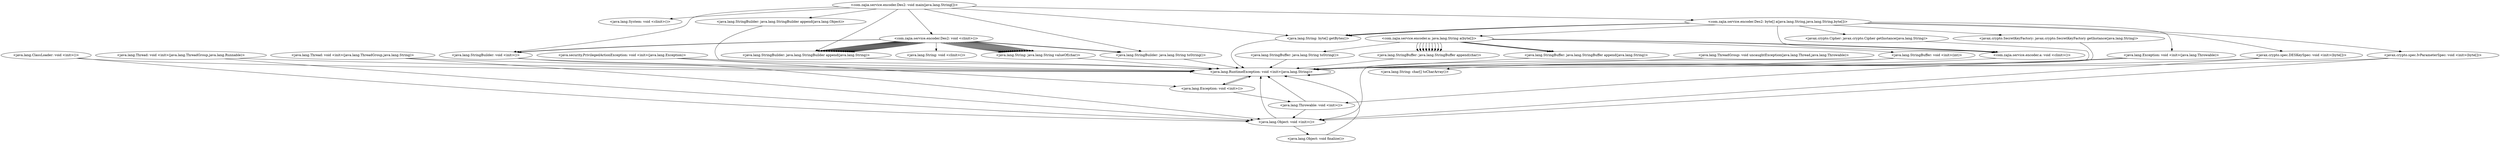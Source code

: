 digraph CallGraph {
"<com.zajia.service.encoder.Des2: void main(java.lang.String[])>" -> "<java.lang.System: void <clinit>()>";
"<com.zajia.service.encoder.Des2: void main(java.lang.String[])>" -> "<com.zajia.service.encoder.Des2: byte[] a(java.lang.String,java.lang.String,byte[])>";
"<com.zajia.service.encoder.Des2: void main(java.lang.String[])>" -> "<java.lang.StringBuilder: void <init>()>";
"<com.zajia.service.encoder.Des2: void main(java.lang.String[])>" -> "<com.zajia.service.encoder.Des2: void <clinit>()>";
"<com.zajia.service.encoder.Des2: void <clinit>()>" -> "<java.lang.String: void <clinit>()>";
"<com.zajia.service.encoder.Des2: void <clinit>()>" -> "<java.lang.String: java.lang.String valueOf(char)>";
"<com.zajia.service.encoder.Des2: void <clinit>()>" -> "<java.lang.String: java.lang.String valueOf(char)>";
"<com.zajia.service.encoder.Des2: void <clinit>()>" -> "<java.lang.String: java.lang.String valueOf(char)>";
"<com.zajia.service.encoder.Des2: void <clinit>()>" -> "<java.lang.String: java.lang.String valueOf(char)>";
"<com.zajia.service.encoder.Des2: void <clinit>()>" -> "<java.lang.String: java.lang.String valueOf(char)>";
"<com.zajia.service.encoder.Des2: void <clinit>()>" -> "<java.lang.String: java.lang.String valueOf(char)>";
"<com.zajia.service.encoder.Des2: void <clinit>()>" -> "<java.lang.String: java.lang.String valueOf(char)>";
"<com.zajia.service.encoder.Des2: void <clinit>()>" -> "<java.lang.String: java.lang.String valueOf(char)>";
"<com.zajia.service.encoder.Des2: void <clinit>()>" -> "<java.lang.StringBuilder: void <init>()>";
"<com.zajia.service.encoder.Des2: void <clinit>()>" -> "<java.lang.String: java.lang.String valueOf(char)>";
"<com.zajia.service.encoder.Des2: void <clinit>()>" -> "<java.lang.String: java.lang.String valueOf(char)>";
"<com.zajia.service.encoder.Des2: void <clinit>()>" -> "<java.lang.String: java.lang.String valueOf(char)>";
"<com.zajia.service.encoder.Des2: void <clinit>()>" -> "<java.lang.String: java.lang.String valueOf(char)>";
"<com.zajia.service.encoder.Des2: void <clinit>()>" -> "<java.lang.String: java.lang.String valueOf(char)>";
"<com.zajia.service.encoder.Des2: void <clinit>()>" -> "<java.lang.String: java.lang.String valueOf(char)>";
"<com.zajia.service.encoder.Des2: void <clinit>()>" -> "<java.lang.String: java.lang.String valueOf(char)>";
"<com.zajia.service.encoder.Des2: void <clinit>()>" -> "<java.lang.String: java.lang.String valueOf(char)>";
"<com.zajia.service.encoder.Des2: void <clinit>()>" -> "<java.lang.StringBuilder: void <init>()>";
"<java.lang.ThreadGroup: void uncaughtException(java.lang.Thread,java.lang.Throwable)>" -> "<java.lang.RuntimeException: void <init>(java.lang.String)>";
"<java.lang.ClassLoader: void <init>()>" -> "<java.lang.Object: void <init>()>";
"<java.lang.ClassLoader: void <init>()>" -> "<java.lang.RuntimeException: void <init>(java.lang.String)>";
"<java.security.PrivilegedActionException: void <init>(java.lang.Exception)>" -> "<java.lang.Exception: void <init>()>";
"<java.security.PrivilegedActionException: void <init>(java.lang.Exception)>" -> "<java.lang.RuntimeException: void <init>(java.lang.String)>";
"<java.lang.Thread: void <init>(java.lang.ThreadGroup,java.lang.Runnable)>" -> "<java.lang.Object: void <init>()>";
"<java.lang.Thread: void <init>(java.lang.ThreadGroup,java.lang.Runnable)>" -> "<java.lang.RuntimeException: void <init>(java.lang.String)>";
"<java.lang.Thread: void <init>(java.lang.ThreadGroup,java.lang.String)>" -> "<java.lang.Object: void <init>()>";
"<java.lang.Thread: void <init>(java.lang.ThreadGroup,java.lang.String)>" -> "<java.lang.RuntimeException: void <init>(java.lang.String)>";
"<com.zajia.service.encoder.Des2: byte[] a(java.lang.String,java.lang.String,byte[])>" -> "<com.zajia.service.encoder.a: void <clinit>()>";
"<com.zajia.service.encoder.Des2: byte[] a(java.lang.String,java.lang.String,byte[])>" -> "<java.lang.Exception: void <init>(java.lang.Throwable)>";
"<com.zajia.service.encoder.Des2: byte[] a(java.lang.String,java.lang.String,byte[])>" -> "<com.zajia.service.encoder.a: java.lang.String a(byte[])>";
"<com.zajia.service.encoder.Des2: byte[] a(java.lang.String,java.lang.String,byte[])>" -> "<javax.crypto.spec.IvParameterSpec: void <init>(byte[])>";
"<com.zajia.service.encoder.Des2: byte[] a(java.lang.String,java.lang.String,byte[])>" -> "<javax.crypto.Cipher: javax.crypto.Cipher getInstance(java.lang.String)>";
"<com.zajia.service.encoder.Des2: byte[] a(java.lang.String,java.lang.String,byte[])>" -> "<javax.crypto.SecretKeyFactory: javax.crypto.SecretKeyFactory getInstance(java.lang.String)>";
"<com.zajia.service.encoder.Des2: byte[] a(java.lang.String,java.lang.String,byte[])>" -> "<javax.crypto.spec.DESKeySpec: void <init>(byte[])>";
"<java.lang.StringBuilder: void <init>()>" -> "<java.lang.Object: void <init>()>";
"<java.lang.StringBuilder: void <init>()>" -> "<java.lang.RuntimeException: void <init>(java.lang.String)>";
"<java.lang.String: java.lang.String valueOf(char)>" -> "<java.lang.RuntimeException: void <init>(java.lang.String)>";
"<java.lang.RuntimeException: void <init>(java.lang.String)>" -> "<java.lang.Exception: void <init>()>";
"<java.lang.RuntimeException: void <init>(java.lang.String)>" -> "<java.lang.RuntimeException: void <init>(java.lang.String)>";
"<java.lang.Object: void <init>()>" -> "<java.lang.Object: void finalize()>";
"<java.lang.Object: void <init>()>" -> "<java.lang.RuntimeException: void <init>(java.lang.String)>";
"<java.lang.Exception: void <init>()>" -> "<java.lang.Throwable: void <init>()>";
"<java.lang.Exception: void <init>()>" -> "<java.lang.RuntimeException: void <init>(java.lang.String)>";
"<java.lang.Exception: void <init>(java.lang.Throwable)>" -> "<java.lang.Throwable: void <init>()>";
"<java.lang.Exception: void <init>(java.lang.Throwable)>" -> "<java.lang.RuntimeException: void <init>(java.lang.String)>";
"<com.zajia.service.encoder.a: java.lang.String a(byte[])>" -> "<com.zajia.service.encoder.a: void <clinit>()>";
"<com.zajia.service.encoder.a: java.lang.String a(byte[])>" -> "<java.lang.StringBuffer: void <init>(int)>";
"<com.zajia.service.encoder.a: java.lang.String a(byte[])>" -> "<com.zajia.service.encoder.a: void <clinit>()>";
"<com.zajia.service.encoder.a: java.lang.String a(byte[])>" -> "<com.zajia.service.encoder.a: void <clinit>()>";
"<javax.crypto.spec.IvParameterSpec: void <init>(byte[])>" -> "<java.lang.Object: void <init>()>";
"<javax.crypto.spec.IvParameterSpec: void <init>(byte[])>" -> "<java.lang.RuntimeException: void <init>(java.lang.String)>";
"<javax.crypto.Cipher: javax.crypto.Cipher getInstance(java.lang.String)>" -> "<java.lang.RuntimeException: void <init>(java.lang.String)>";
"<javax.crypto.SecretKeyFactory: javax.crypto.SecretKeyFactory getInstance(java.lang.String)>" -> "<java.lang.RuntimeException: void <init>(java.lang.String)>";
"<javax.crypto.spec.DESKeySpec: void <init>(byte[])>" -> "<java.lang.Object: void <init>()>";
"<javax.crypto.spec.DESKeySpec: void <init>(byte[])>" -> "<java.lang.RuntimeException: void <init>(java.lang.String)>";
"<java.lang.Object: void finalize()>" -> "<java.lang.RuntimeException: void <init>(java.lang.String)>";
"<java.lang.Throwable: void <init>()>" -> "<java.lang.Object: void <init>()>";
"<java.lang.Throwable: void <init>()>" -> "<java.lang.RuntimeException: void <init>(java.lang.String)>";
"<java.lang.StringBuffer: void <init>(int)>" -> "<java.lang.Object: void <init>()>";
"<java.lang.StringBuffer: void <init>(int)>" -> "<java.lang.RuntimeException: void <init>(java.lang.String)>";
"<com.zajia.service.encoder.a: java.lang.String a(byte[])>" -> "<java.lang.StringBuffer: java.lang.StringBuffer append(char)>";
"<com.zajia.service.encoder.a: java.lang.String a(byte[])>" -> "<java.lang.StringBuffer: java.lang.StringBuffer append(char)>";
"<com.zajia.service.encoder.a: java.lang.String a(byte[])>" -> "<java.lang.StringBuffer: java.lang.StringBuffer append(char)>";
"<com.zajia.service.encoder.a: java.lang.String a(byte[])>" -> "<java.lang.StringBuffer: java.lang.StringBuffer append(char)>";
"<com.zajia.service.encoder.a: java.lang.String a(byte[])>" -> "<java.lang.StringBuffer: java.lang.StringBuffer append(java.lang.String)>";
"<com.zajia.service.encoder.a: java.lang.String a(byte[])>" -> "<java.lang.StringBuffer: java.lang.StringBuffer append(char)>";
"<com.zajia.service.encoder.a: java.lang.String a(byte[])>" -> "<java.lang.StringBuffer: java.lang.StringBuffer append(char)>";
"<com.zajia.service.encoder.a: java.lang.String a(byte[])>" -> "<java.lang.StringBuffer: java.lang.StringBuffer append(char)>";
"<com.zajia.service.encoder.a: java.lang.String a(byte[])>" -> "<java.lang.StringBuffer: java.lang.StringBuffer append(java.lang.String)>";
"<com.zajia.service.encoder.a: java.lang.String a(byte[])>" -> "<java.lang.StringBuffer: java.lang.String toString()>";
"<com.zajia.service.encoder.a: java.lang.String a(byte[])>" -> "<java.lang.StringBuffer: java.lang.StringBuffer append(char)>";
"<com.zajia.service.encoder.a: java.lang.String a(byte[])>" -> "<java.lang.StringBuffer: java.lang.StringBuffer append(char)>";
"<com.zajia.service.encoder.a: java.lang.String a(byte[])>" -> "<java.lang.StringBuffer: java.lang.StringBuffer append(java.lang.String)>";
"<java.lang.StringBuffer: java.lang.StringBuffer append(char)>" -> "<java.lang.RuntimeException: void <init>(java.lang.String)>";
"<java.lang.StringBuffer: java.lang.StringBuffer append(java.lang.String)>" -> "<java.lang.RuntimeException: void <init>(java.lang.String)>";
"<java.lang.StringBuffer: java.lang.String toString()>" -> "<java.lang.RuntimeException: void <init>(java.lang.String)>";
"<com.zajia.service.encoder.Des2: void <clinit>()>" -> "<java.lang.StringBuilder: java.lang.StringBuilder append(java.lang.String)>";
"<com.zajia.service.encoder.Des2: void <clinit>()>" -> "<java.lang.StringBuilder: java.lang.StringBuilder append(java.lang.String)>";
"<com.zajia.service.encoder.Des2: void <clinit>()>" -> "<java.lang.StringBuilder: java.lang.StringBuilder append(java.lang.String)>";
"<com.zajia.service.encoder.Des2: void <clinit>()>" -> "<java.lang.StringBuilder: java.lang.StringBuilder append(java.lang.String)>";
"<com.zajia.service.encoder.Des2: void <clinit>()>" -> "<java.lang.StringBuilder: java.lang.StringBuilder append(java.lang.String)>";
"<com.zajia.service.encoder.Des2: void <clinit>()>" -> "<java.lang.StringBuilder: java.lang.StringBuilder append(java.lang.String)>";
"<com.zajia.service.encoder.Des2: void <clinit>()>" -> "<java.lang.StringBuilder: java.lang.StringBuilder append(java.lang.String)>";
"<com.zajia.service.encoder.Des2: void <clinit>()>" -> "<java.lang.StringBuilder: java.lang.StringBuilder append(java.lang.String)>";
"<com.zajia.service.encoder.Des2: void <clinit>()>" -> "<java.lang.StringBuilder: java.lang.String toString()>";
"<com.zajia.service.encoder.Des2: void <clinit>()>" -> "<java.lang.StringBuilder: java.lang.StringBuilder append(java.lang.String)>";
"<com.zajia.service.encoder.Des2: void <clinit>()>" -> "<java.lang.StringBuilder: java.lang.StringBuilder append(java.lang.String)>";
"<com.zajia.service.encoder.Des2: void <clinit>()>" -> "<java.lang.StringBuilder: java.lang.StringBuilder append(java.lang.String)>";
"<com.zajia.service.encoder.Des2: void <clinit>()>" -> "<java.lang.StringBuilder: java.lang.StringBuilder append(java.lang.String)>";
"<com.zajia.service.encoder.Des2: void <clinit>()>" -> "<java.lang.StringBuilder: java.lang.StringBuilder append(java.lang.String)>";
"<com.zajia.service.encoder.Des2: void <clinit>()>" -> "<java.lang.StringBuilder: java.lang.StringBuilder append(java.lang.String)>";
"<com.zajia.service.encoder.Des2: void <clinit>()>" -> "<java.lang.StringBuilder: java.lang.StringBuilder append(java.lang.String)>";
"<com.zajia.service.encoder.Des2: void <clinit>()>" -> "<java.lang.StringBuilder: java.lang.StringBuilder append(java.lang.String)>";
"<com.zajia.service.encoder.Des2: void <clinit>()>" -> "<java.lang.StringBuilder: java.lang.String toString()>";
"<java.lang.StringBuilder: java.lang.StringBuilder append(java.lang.String)>" -> "<java.lang.RuntimeException: void <init>(java.lang.String)>";
"<java.lang.StringBuilder: java.lang.String toString()>" -> "<java.lang.RuntimeException: void <init>(java.lang.String)>";
"<com.zajia.service.encoder.Des2: byte[] a(java.lang.String,java.lang.String,byte[])>" -> "<java.lang.String: byte[] getBytes()>";
"<com.zajia.service.encoder.Des2: byte[] a(java.lang.String,java.lang.String,byte[])>" -> "<java.lang.String: byte[] getBytes()>";
"<java.lang.String: byte[] getBytes()>" -> "<java.lang.RuntimeException: void <init>(java.lang.String)>";
"<com.zajia.service.encoder.Des2: byte[] a(java.lang.String,java.lang.String,byte[])>" -> "<java.lang.String: byte[] getBytes()>";
"<com.zajia.service.encoder.a: void <clinit>()>" -> "<java.lang.String: char[] toCharArray()>";
"<com.zajia.service.encoder.Des2: void main(java.lang.String[])>" -> "<java.lang.String: byte[] getBytes()>";
"<com.zajia.service.encoder.Des2: void main(java.lang.String[])>" -> "<java.lang.StringBuilder: java.lang.StringBuilder append(java.lang.String)>";
"<com.zajia.service.encoder.Des2: void main(java.lang.String[])>" -> "<java.lang.StringBuilder: java.lang.StringBuilder append(java.lang.Object)>";
"<com.zajia.service.encoder.Des2: void main(java.lang.String[])>" -> "<java.lang.StringBuilder: java.lang.String toString()>";
"<java.lang.StringBuilder: java.lang.StringBuilder append(java.lang.Object)>" -> "<java.lang.RuntimeException: void <init>(java.lang.String)>";
}
